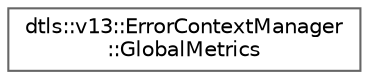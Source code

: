 digraph "Graphical Class Hierarchy"
{
 // LATEX_PDF_SIZE
  bgcolor="transparent";
  edge [fontname=Helvetica,fontsize=10,labelfontname=Helvetica,labelfontsize=10];
  node [fontname=Helvetica,fontsize=10,shape=box,height=0.2,width=0.4];
  rankdir="LR";
  Node0 [id="Node000000",label="dtls::v13::ErrorContextManager\l::GlobalMetrics",height=0.2,width=0.4,color="grey40", fillcolor="white", style="filled",URL="$structdtls_1_1v13_1_1ErrorContextManager_1_1GlobalMetrics.html",tooltip=" "];
}
